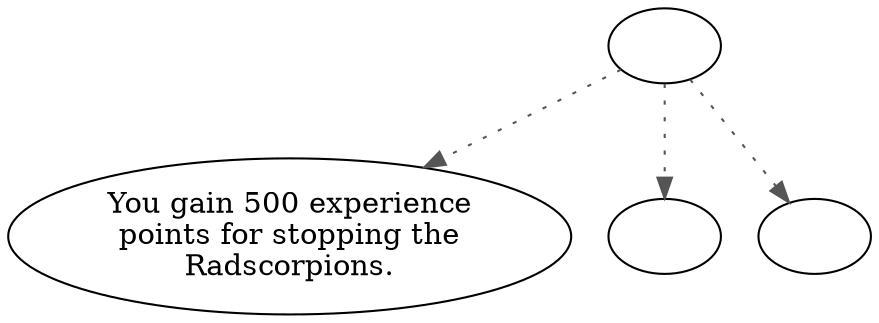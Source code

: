 digraph SSRADSCO {
  "start" [style=filled       fillcolor="#FFFFFF"       color="#000000"]
  "start" -> "destroy_p_proc" [style=dotted color="#555555"]
  "start" -> "timed_event_p_proc" [style=dotted color="#555555"]
  "start" -> "critter_p_proc" [style=dotted color="#555555"]
  "start" [label=""]
  "critter_p_proc" [style=filled       fillcolor="#FFFFFF"       color="#000000"]
  "critter_p_proc" [label=""]
  "destroy_p_proc" [style=filled       fillcolor="#FFFFFF"       color="#000000"]
  "destroy_p_proc" [label="You gain 500 experience\npoints for stopping the\nRadscorpions."]
  "timed_event_p_proc" [style=filled       fillcolor="#FFFFFF"       color="#000000"]
  "timed_event_p_proc" [label=""]
}